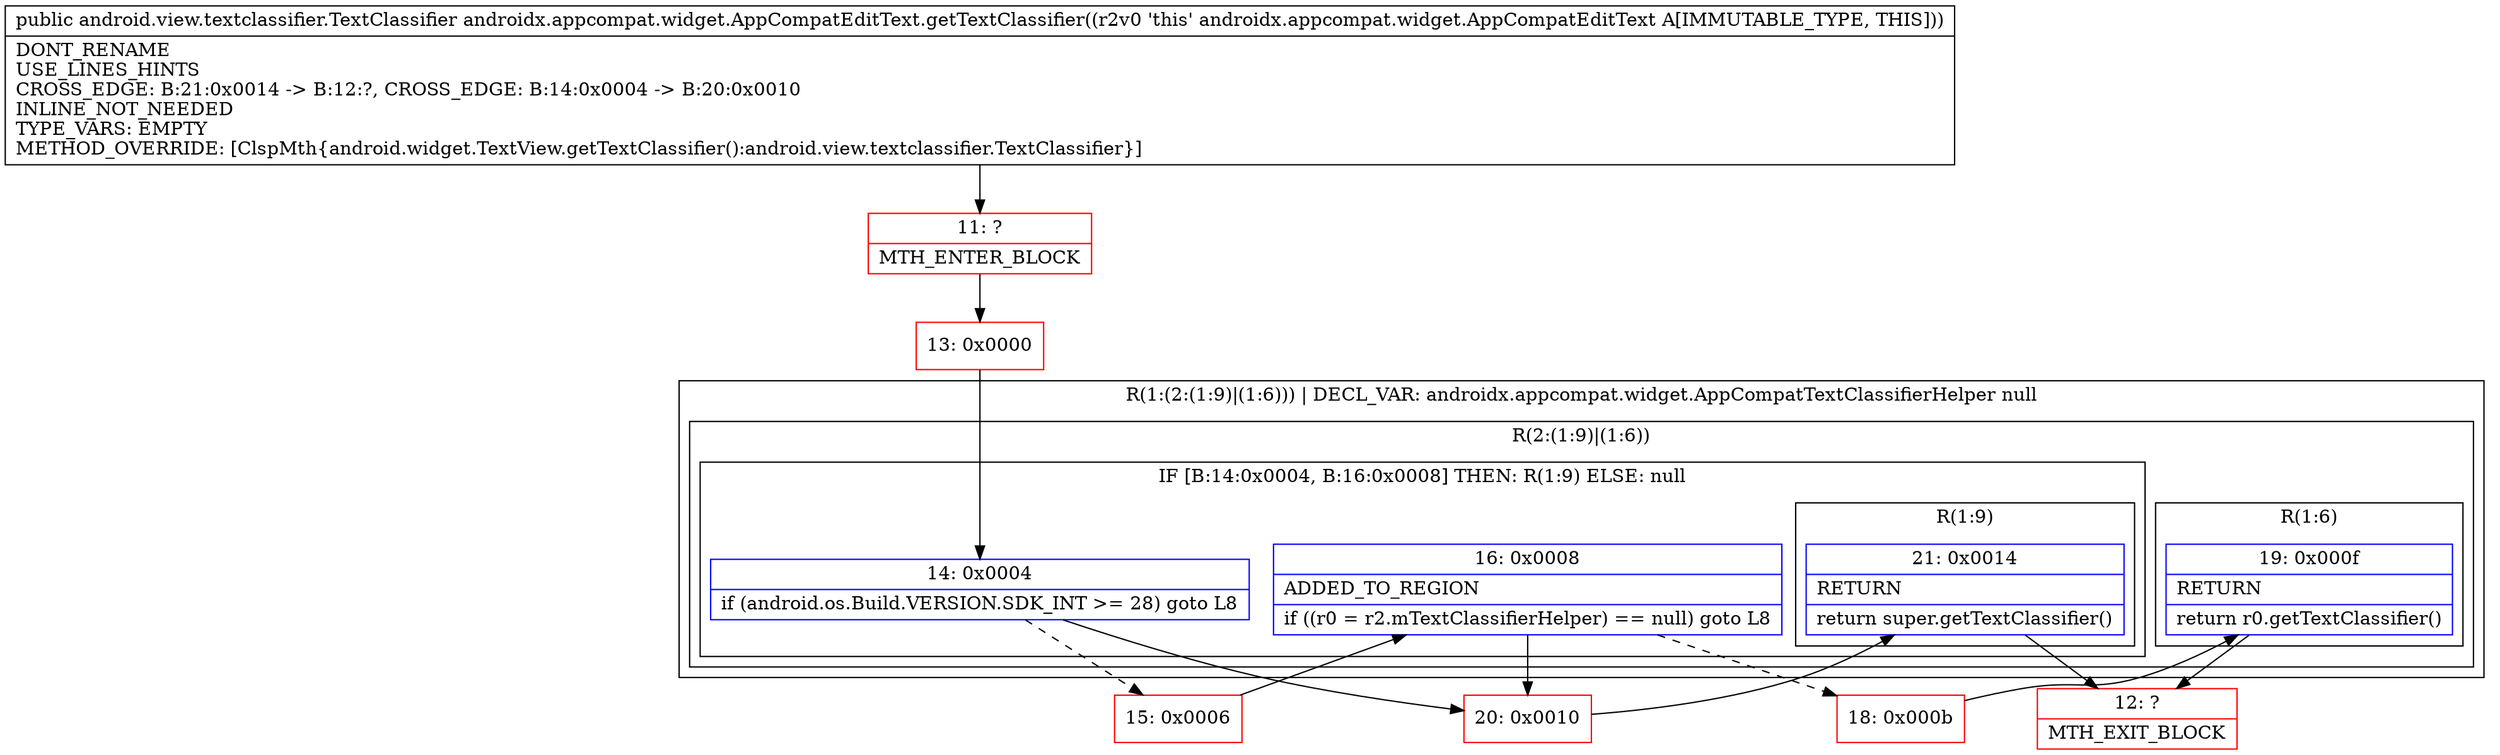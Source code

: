 digraph "CFG forandroidx.appcompat.widget.AppCompatEditText.getTextClassifier()Landroid\/view\/textclassifier\/TextClassifier;" {
subgraph cluster_Region_396488714 {
label = "R(1:(2:(1:9)|(1:6))) | DECL_VAR: androidx.appcompat.widget.AppCompatTextClassifierHelper null\l";
node [shape=record,color=blue];
subgraph cluster_Region_686298564 {
label = "R(2:(1:9)|(1:6))";
node [shape=record,color=blue];
subgraph cluster_IfRegion_171837505 {
label = "IF [B:14:0x0004, B:16:0x0008] THEN: R(1:9) ELSE: null";
node [shape=record,color=blue];
Node_14 [shape=record,label="{14\:\ 0x0004|if (android.os.Build.VERSION.SDK_INT \>= 28) goto L8\l}"];
Node_16 [shape=record,label="{16\:\ 0x0008|ADDED_TO_REGION\l|if ((r0 = r2.mTextClassifierHelper) == null) goto L8\l}"];
subgraph cluster_Region_2111244053 {
label = "R(1:9)";
node [shape=record,color=blue];
Node_21 [shape=record,label="{21\:\ 0x0014|RETURN\l|return super.getTextClassifier()\l}"];
}
}
subgraph cluster_Region_1710135557 {
label = "R(1:6)";
node [shape=record,color=blue];
Node_19 [shape=record,label="{19\:\ 0x000f|RETURN\l|return r0.getTextClassifier()\l}"];
}
}
}
Node_11 [shape=record,color=red,label="{11\:\ ?|MTH_ENTER_BLOCK\l}"];
Node_13 [shape=record,color=red,label="{13\:\ 0x0000}"];
Node_15 [shape=record,color=red,label="{15\:\ 0x0006}"];
Node_18 [shape=record,color=red,label="{18\:\ 0x000b}"];
Node_12 [shape=record,color=red,label="{12\:\ ?|MTH_EXIT_BLOCK\l}"];
Node_20 [shape=record,color=red,label="{20\:\ 0x0010}"];
MethodNode[shape=record,label="{public android.view.textclassifier.TextClassifier androidx.appcompat.widget.AppCompatEditText.getTextClassifier((r2v0 'this' androidx.appcompat.widget.AppCompatEditText A[IMMUTABLE_TYPE, THIS]))  | DONT_RENAME\lUSE_LINES_HINTS\lCROSS_EDGE: B:21:0x0014 \-\> B:12:?, CROSS_EDGE: B:14:0x0004 \-\> B:20:0x0010\lINLINE_NOT_NEEDED\lTYPE_VARS: EMPTY\lMETHOD_OVERRIDE: [ClspMth\{android.widget.TextView.getTextClassifier():android.view.textclassifier.TextClassifier\}]\l}"];
MethodNode -> Node_11;Node_14 -> Node_15[style=dashed];
Node_14 -> Node_20;
Node_16 -> Node_18[style=dashed];
Node_16 -> Node_20;
Node_21 -> Node_12;
Node_19 -> Node_12;
Node_11 -> Node_13;
Node_13 -> Node_14;
Node_15 -> Node_16;
Node_18 -> Node_19;
Node_20 -> Node_21;
}

